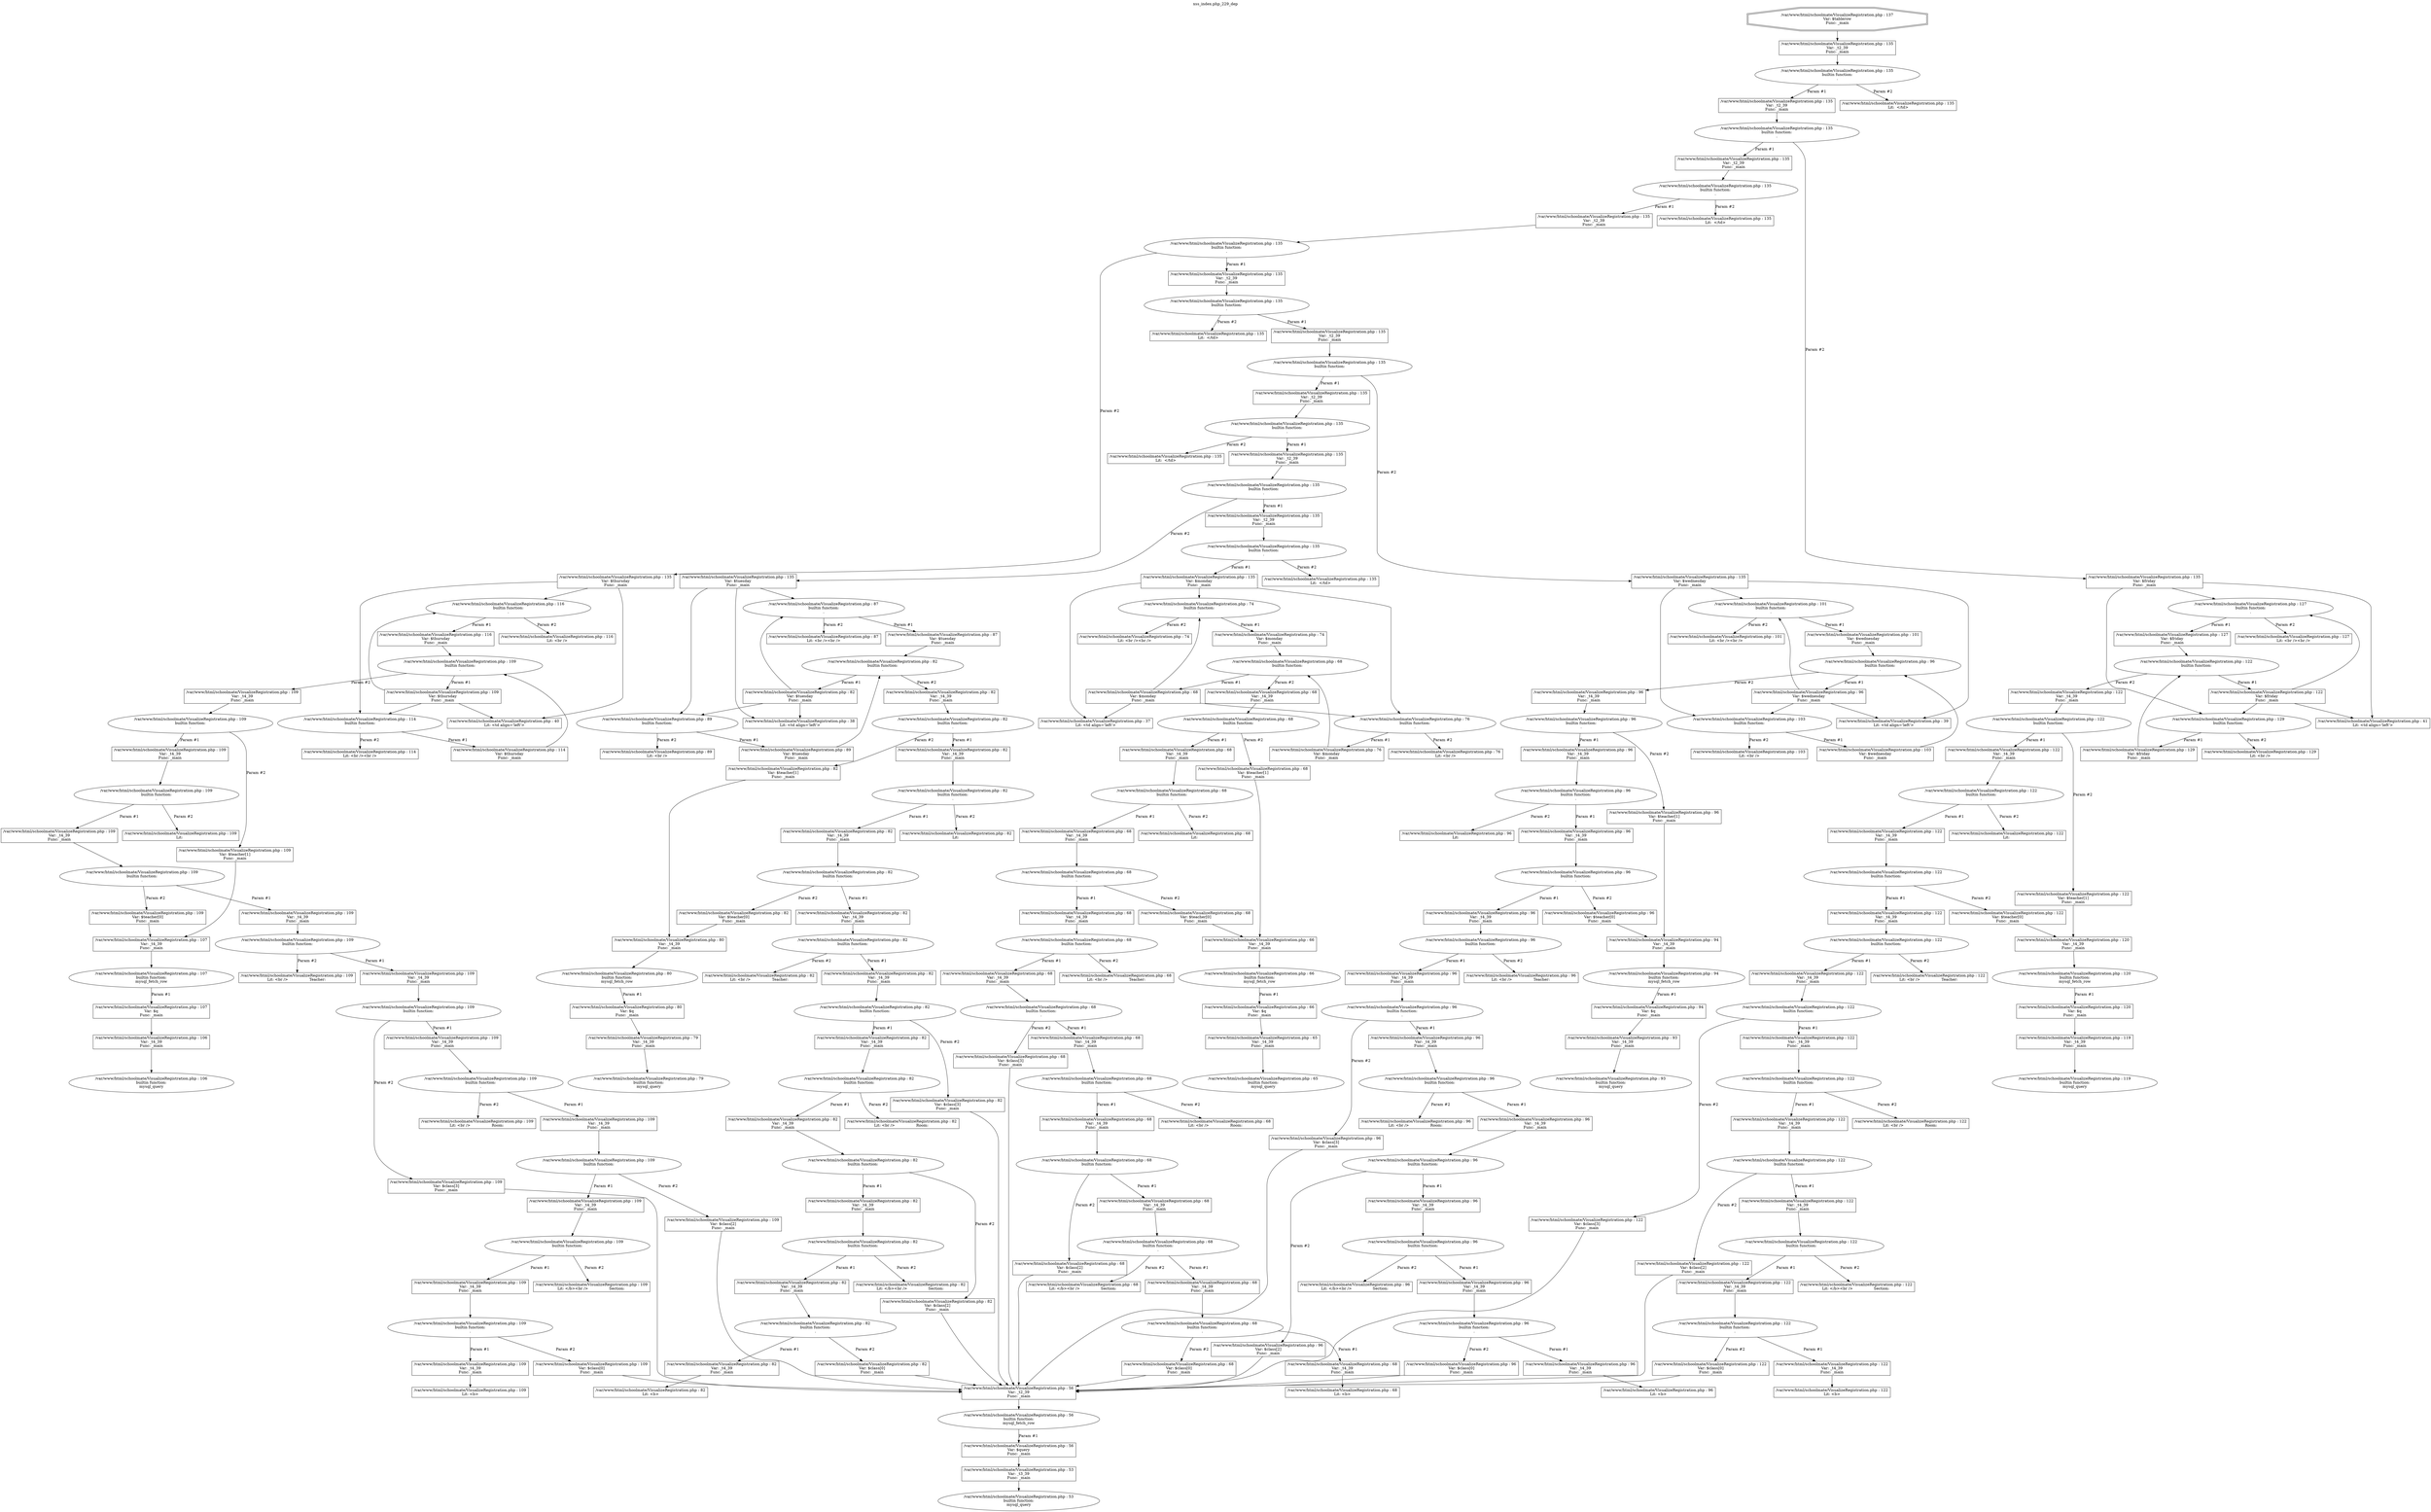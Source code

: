 digraph cfg {
  label="xss_index.php_229_dep";
  labelloc=t;
  n1 [shape=doubleoctagon, label="/var/www/html/schoolmate/VisualizeRegistration.php : 137\nVar: $tablerow\nFunc: _main\n"];
  n2 [shape=box, label="/var/www/html/schoolmate/VisualizeRegistration.php : 135\nVar: _t2_39\nFunc: _main\n"];
  n3 [shape=ellipse, label="/var/www/html/schoolmate/VisualizeRegistration.php : 135\nbuiltin function:\n.\n"];
  n4 [shape=box, label="/var/www/html/schoolmate/VisualizeRegistration.php : 135\nVar: _t2_39\nFunc: _main\n"];
  n5 [shape=ellipse, label="/var/www/html/schoolmate/VisualizeRegistration.php : 135\nbuiltin function:\n.\n"];
  n6 [shape=box, label="/var/www/html/schoolmate/VisualizeRegistration.php : 135\nVar: _t2_39\nFunc: _main\n"];
  n7 [shape=ellipse, label="/var/www/html/schoolmate/VisualizeRegistration.php : 135\nbuiltin function:\n.\n"];
  n8 [shape=box, label="/var/www/html/schoolmate/VisualizeRegistration.php : 135\nVar: _t2_39\nFunc: _main\n"];
  n9 [shape=ellipse, label="/var/www/html/schoolmate/VisualizeRegistration.php : 135\nbuiltin function:\n.\n"];
  n10 [shape=box, label="/var/www/html/schoolmate/VisualizeRegistration.php : 135\nVar: _t2_39\nFunc: _main\n"];
  n11 [shape=ellipse, label="/var/www/html/schoolmate/VisualizeRegistration.php : 135\nbuiltin function:\n.\n"];
  n12 [shape=box, label="/var/www/html/schoolmate/VisualizeRegistration.php : 135\nVar: _t2_39\nFunc: _main\n"];
  n13 [shape=ellipse, label="/var/www/html/schoolmate/VisualizeRegistration.php : 135\nbuiltin function:\n.\n"];
  n14 [shape=box, label="/var/www/html/schoolmate/VisualizeRegistration.php : 135\nVar: _t2_39\nFunc: _main\n"];
  n15 [shape=ellipse, label="/var/www/html/schoolmate/VisualizeRegistration.php : 135\nbuiltin function:\n.\n"];
  n16 [shape=box, label="/var/www/html/schoolmate/VisualizeRegistration.php : 135\nVar: _t2_39\nFunc: _main\n"];
  n17 [shape=ellipse, label="/var/www/html/schoolmate/VisualizeRegistration.php : 135\nbuiltin function:\n.\n"];
  n18 [shape=box, label="/var/www/html/schoolmate/VisualizeRegistration.php : 135\nVar: _t2_39\nFunc: _main\n"];
  n19 [shape=ellipse, label="/var/www/html/schoolmate/VisualizeRegistration.php : 135\nbuiltin function:\n.\n"];
  n20 [shape=box, label="/var/www/html/schoolmate/VisualizeRegistration.php : 135\nVar: $monday\nFunc: _main\n"];
  n21 [shape=ellipse, label="/var/www/html/schoolmate/VisualizeRegistration.php : 74\nbuiltin function:\n.\n"];
  n22 [shape=box, label="/var/www/html/schoolmate/VisualizeRegistration.php : 74\nVar: $monday\nFunc: _main\n"];
  n23 [shape=ellipse, label="/var/www/html/schoolmate/VisualizeRegistration.php : 68\nbuiltin function:\n.\n"];
  n24 [shape=box, label="/var/www/html/schoolmate/VisualizeRegistration.php : 68\nVar: $monday\nFunc: _main\n"];
  n25 [shape=box, label="/var/www/html/schoolmate/VisualizeRegistration.php : 37\nLit: <td align='left'>\n"];
  n26 [shape=ellipse, label="/var/www/html/schoolmate/VisualizeRegistration.php : 76\nbuiltin function:\n.\n"];
  n27 [shape=box, label="/var/www/html/schoolmate/VisualizeRegistration.php : 76\nVar: $monday\nFunc: _main\n"];
  n28 [shape=box, label="/var/www/html/schoolmate/VisualizeRegistration.php : 76\nLit: <br />\n"];
  n29 [shape=box, label="/var/www/html/schoolmate/VisualizeRegistration.php : 68\nVar: _t4_39\nFunc: _main\n"];
  n30 [shape=ellipse, label="/var/www/html/schoolmate/VisualizeRegistration.php : 68\nbuiltin function:\n.\n"];
  n31 [shape=box, label="/var/www/html/schoolmate/VisualizeRegistration.php : 68\nVar: _t4_39\nFunc: _main\n"];
  n32 [shape=ellipse, label="/var/www/html/schoolmate/VisualizeRegistration.php : 68\nbuiltin function:\n.\n"];
  n33 [shape=box, label="/var/www/html/schoolmate/VisualizeRegistration.php : 68\nVar: _t4_39\nFunc: _main\n"];
  n34 [shape=ellipse, label="/var/www/html/schoolmate/VisualizeRegistration.php : 68\nbuiltin function:\n.\n"];
  n35 [shape=box, label="/var/www/html/schoolmate/VisualizeRegistration.php : 68\nVar: _t4_39\nFunc: _main\n"];
  n36 [shape=ellipse, label="/var/www/html/schoolmate/VisualizeRegistration.php : 68\nbuiltin function:\n.\n"];
  n37 [shape=box, label="/var/www/html/schoolmate/VisualizeRegistration.php : 68\nVar: _t4_39\nFunc: _main\n"];
  n38 [shape=ellipse, label="/var/www/html/schoolmate/VisualizeRegistration.php : 68\nbuiltin function:\n.\n"];
  n39 [shape=box, label="/var/www/html/schoolmate/VisualizeRegistration.php : 68\nVar: _t4_39\nFunc: _main\n"];
  n40 [shape=ellipse, label="/var/www/html/schoolmate/VisualizeRegistration.php : 68\nbuiltin function:\n.\n"];
  n41 [shape=box, label="/var/www/html/schoolmate/VisualizeRegistration.php : 68\nVar: _t4_39\nFunc: _main\n"];
  n42 [shape=ellipse, label="/var/www/html/schoolmate/VisualizeRegistration.php : 68\nbuiltin function:\n.\n"];
  n43 [shape=box, label="/var/www/html/schoolmate/VisualizeRegistration.php : 68\nVar: _t4_39\nFunc: _main\n"];
  n44 [shape=ellipse, label="/var/www/html/schoolmate/VisualizeRegistration.php : 68\nbuiltin function:\n.\n"];
  n45 [shape=box, label="/var/www/html/schoolmate/VisualizeRegistration.php : 68\nVar: _t4_39\nFunc: _main\n"];
  n46 [shape=ellipse, label="/var/www/html/schoolmate/VisualizeRegistration.php : 68\nbuiltin function:\n.\n"];
  n47 [shape=box, label="/var/www/html/schoolmate/VisualizeRegistration.php : 68\nVar: _t4_39\nFunc: _main\n"];
  n48 [shape=box, label="/var/www/html/schoolmate/VisualizeRegistration.php : 68\nLit: <b>\n"];
  n49 [shape=box, label="/var/www/html/schoolmate/VisualizeRegistration.php : 68\nVar: $class[0]\nFunc: _main\n"];
  n50 [shape=box, label="/var/www/html/schoolmate/VisualizeRegistration.php : 56\nVar: _t2_39\nFunc: _main\n"];
  n51 [shape=ellipse, label="/var/www/html/schoolmate/VisualizeRegistration.php : 56\nbuiltin function:\nmysql_fetch_row\n"];
  n52 [shape=box, label="/var/www/html/schoolmate/VisualizeRegistration.php : 56\nVar: $query\nFunc: _main\n"];
  n53 [shape=box, label="/var/www/html/schoolmate/VisualizeRegistration.php : 53\nVar: _t3_39\nFunc: _main\n"];
  n54 [shape=ellipse, label="/var/www/html/schoolmate/VisualizeRegistration.php : 53\nbuiltin function:\nmysql_query\n"];
  n55 [shape=box, label="/var/www/html/schoolmate/VisualizeRegistration.php : 68\nLit: </b><br />		   Section: \n"];
  n56 [shape=box, label="/var/www/html/schoolmate/VisualizeRegistration.php : 68\nVar: $class[2]\nFunc: _main\n"];
  n57 [shape=box, label="/var/www/html/schoolmate/VisualizeRegistration.php : 68\nLit: <br />		   Room: \n"];
  n58 [shape=box, label="/var/www/html/schoolmate/VisualizeRegistration.php : 68\nVar: $class[3]\nFunc: _main\n"];
  n59 [shape=box, label="/var/www/html/schoolmate/VisualizeRegistration.php : 68\nLit: <br />		   Teacher: \n"];
  n60 [shape=box, label="/var/www/html/schoolmate/VisualizeRegistration.php : 68\nVar: $teacher[0]\nFunc: _main\n"];
  n61 [shape=box, label="/var/www/html/schoolmate/VisualizeRegistration.php : 66\nVar: _t4_39\nFunc: _main\n"];
  n62 [shape=ellipse, label="/var/www/html/schoolmate/VisualizeRegistration.php : 66\nbuiltin function:\nmysql_fetch_row\n"];
  n63 [shape=box, label="/var/www/html/schoolmate/VisualizeRegistration.php : 66\nVar: $q\nFunc: _main\n"];
  n64 [shape=box, label="/var/www/html/schoolmate/VisualizeRegistration.php : 65\nVar: _t4_39\nFunc: _main\n"];
  n65 [shape=ellipse, label="/var/www/html/schoolmate/VisualizeRegistration.php : 65\nbuiltin function:\nmysql_query\n"];
  n66 [shape=box, label="/var/www/html/schoolmate/VisualizeRegistration.php : 68\nLit:  \n"];
  n67 [shape=box, label="/var/www/html/schoolmate/VisualizeRegistration.php : 68\nVar: $teacher[1]\nFunc: _main\n"];
  n68 [shape=box, label="/var/www/html/schoolmate/VisualizeRegistration.php : 74\nLit: <br /><br />\n"];
  n69 [shape=box, label="/var/www/html/schoolmate/VisualizeRegistration.php : 135\nLit: &nbsp;</td>\n"];
  n70 [shape=box, label="/var/www/html/schoolmate/VisualizeRegistration.php : 135\nVar: $tuesday\nFunc: _main\n"];
  n71 [shape=ellipse, label="/var/www/html/schoolmate/VisualizeRegistration.php : 87\nbuiltin function:\n.\n"];
  n72 [shape=box, label="/var/www/html/schoolmate/VisualizeRegistration.php : 87\nVar: $tuesday\nFunc: _main\n"];
  n73 [shape=ellipse, label="/var/www/html/schoolmate/VisualizeRegistration.php : 82\nbuiltin function:\n.\n"];
  n74 [shape=box, label="/var/www/html/schoolmate/VisualizeRegistration.php : 82\nVar: $tuesday\nFunc: _main\n"];
  n75 [shape=ellipse, label="/var/www/html/schoolmate/VisualizeRegistration.php : 89\nbuiltin function:\n.\n"];
  n76 [shape=box, label="/var/www/html/schoolmate/VisualizeRegistration.php : 89\nVar: $tuesday\nFunc: _main\n"];
  n77 [shape=box, label="/var/www/html/schoolmate/VisualizeRegistration.php : 89\nLit: <br />\n"];
  n78 [shape=box, label="/var/www/html/schoolmate/VisualizeRegistration.php : 38\nLit: <td align='left'>\n"];
  n79 [shape=box, label="/var/www/html/schoolmate/VisualizeRegistration.php : 82\nVar: _t4_39\nFunc: _main\n"];
  n80 [shape=ellipse, label="/var/www/html/schoolmate/VisualizeRegistration.php : 82\nbuiltin function:\n.\n"];
  n81 [shape=box, label="/var/www/html/schoolmate/VisualizeRegistration.php : 82\nVar: _t4_39\nFunc: _main\n"];
  n82 [shape=ellipse, label="/var/www/html/schoolmate/VisualizeRegistration.php : 82\nbuiltin function:\n.\n"];
  n83 [shape=box, label="/var/www/html/schoolmate/VisualizeRegistration.php : 82\nVar: _t4_39\nFunc: _main\n"];
  n84 [shape=ellipse, label="/var/www/html/schoolmate/VisualizeRegistration.php : 82\nbuiltin function:\n.\n"];
  n85 [shape=box, label="/var/www/html/schoolmate/VisualizeRegistration.php : 82\nVar: _t4_39\nFunc: _main\n"];
  n86 [shape=ellipse, label="/var/www/html/schoolmate/VisualizeRegistration.php : 82\nbuiltin function:\n.\n"];
  n87 [shape=box, label="/var/www/html/schoolmate/VisualizeRegistration.php : 82\nVar: _t4_39\nFunc: _main\n"];
  n88 [shape=ellipse, label="/var/www/html/schoolmate/VisualizeRegistration.php : 82\nbuiltin function:\n.\n"];
  n89 [shape=box, label="/var/www/html/schoolmate/VisualizeRegistration.php : 82\nVar: _t4_39\nFunc: _main\n"];
  n90 [shape=ellipse, label="/var/www/html/schoolmate/VisualizeRegistration.php : 82\nbuiltin function:\n.\n"];
  n91 [shape=box, label="/var/www/html/schoolmate/VisualizeRegistration.php : 82\nVar: _t4_39\nFunc: _main\n"];
  n92 [shape=ellipse, label="/var/www/html/schoolmate/VisualizeRegistration.php : 82\nbuiltin function:\n.\n"];
  n93 [shape=box, label="/var/www/html/schoolmate/VisualizeRegistration.php : 82\nVar: _t4_39\nFunc: _main\n"];
  n94 [shape=ellipse, label="/var/www/html/schoolmate/VisualizeRegistration.php : 82\nbuiltin function:\n.\n"];
  n95 [shape=box, label="/var/www/html/schoolmate/VisualizeRegistration.php : 82\nVar: _t4_39\nFunc: _main\n"];
  n96 [shape=ellipse, label="/var/www/html/schoolmate/VisualizeRegistration.php : 82\nbuiltin function:\n.\n"];
  n97 [shape=box, label="/var/www/html/schoolmate/VisualizeRegistration.php : 82\nVar: _t4_39\nFunc: _main\n"];
  n98 [shape=box, label="/var/www/html/schoolmate/VisualizeRegistration.php : 82\nLit: <b>\n"];
  n99 [shape=box, label="/var/www/html/schoolmate/VisualizeRegistration.php : 82\nVar: $class[0]\nFunc: _main\n"];
  n100 [shape=box, label="/var/www/html/schoolmate/VisualizeRegistration.php : 82\nLit: </b><br />		   Section: \n"];
  n101 [shape=box, label="/var/www/html/schoolmate/VisualizeRegistration.php : 82\nVar: $class[2]\nFunc: _main\n"];
  n102 [shape=box, label="/var/www/html/schoolmate/VisualizeRegistration.php : 82\nLit: <br />		   Room: \n"];
  n103 [shape=box, label="/var/www/html/schoolmate/VisualizeRegistration.php : 82\nVar: $class[3]\nFunc: _main\n"];
  n104 [shape=box, label="/var/www/html/schoolmate/VisualizeRegistration.php : 82\nLit: <br />		   Teacher: \n"];
  n105 [shape=box, label="/var/www/html/schoolmate/VisualizeRegistration.php : 82\nVar: $teacher[0]\nFunc: _main\n"];
  n106 [shape=box, label="/var/www/html/schoolmate/VisualizeRegistration.php : 80\nVar: _t4_39\nFunc: _main\n"];
  n107 [shape=ellipse, label="/var/www/html/schoolmate/VisualizeRegistration.php : 80\nbuiltin function:\nmysql_fetch_row\n"];
  n108 [shape=box, label="/var/www/html/schoolmate/VisualizeRegistration.php : 80\nVar: $q\nFunc: _main\n"];
  n109 [shape=box, label="/var/www/html/schoolmate/VisualizeRegistration.php : 79\nVar: _t4_39\nFunc: _main\n"];
  n110 [shape=ellipse, label="/var/www/html/schoolmate/VisualizeRegistration.php : 79\nbuiltin function:\nmysql_query\n"];
  n111 [shape=box, label="/var/www/html/schoolmate/VisualizeRegistration.php : 82\nLit:  \n"];
  n112 [shape=box, label="/var/www/html/schoolmate/VisualizeRegistration.php : 82\nVar: $teacher[1]\nFunc: _main\n"];
  n113 [shape=box, label="/var/www/html/schoolmate/VisualizeRegistration.php : 87\nLit: <br /><br />\n"];
  n114 [shape=box, label="/var/www/html/schoolmate/VisualizeRegistration.php : 135\nLit: &nbsp;</td>\n"];
  n115 [shape=box, label="/var/www/html/schoolmate/VisualizeRegistration.php : 135\nVar: $wednesday\nFunc: _main\n"];
  n116 [shape=box, label="/var/www/html/schoolmate/VisualizeRegistration.php : 39\nLit: <td align='left'>\n"];
  n117 [shape=ellipse, label="/var/www/html/schoolmate/VisualizeRegistration.php : 101\nbuiltin function:\n.\n"];
  n118 [shape=box, label="/var/www/html/schoolmate/VisualizeRegistration.php : 101\nVar: $wednesday\nFunc: _main\n"];
  n119 [shape=ellipse, label="/var/www/html/schoolmate/VisualizeRegistration.php : 96\nbuiltin function:\n.\n"];
  n120 [shape=box, label="/var/www/html/schoolmate/VisualizeRegistration.php : 96\nVar: $wednesday\nFunc: _main\n"];
  n121 [shape=ellipse, label="/var/www/html/schoolmate/VisualizeRegistration.php : 103\nbuiltin function:\n.\n"];
  n122 [shape=box, label="/var/www/html/schoolmate/VisualizeRegistration.php : 103\nVar: $wednesday\nFunc: _main\n"];
  n123 [shape=box, label="/var/www/html/schoolmate/VisualizeRegistration.php : 103\nLit: <br />\n"];
  n124 [shape=box, label="/var/www/html/schoolmate/VisualizeRegistration.php : 96\nVar: _t4_39\nFunc: _main\n"];
  n125 [shape=ellipse, label="/var/www/html/schoolmate/VisualizeRegistration.php : 96\nbuiltin function:\n.\n"];
  n126 [shape=box, label="/var/www/html/schoolmate/VisualizeRegistration.php : 96\nVar: _t4_39\nFunc: _main\n"];
  n127 [shape=ellipse, label="/var/www/html/schoolmate/VisualizeRegistration.php : 96\nbuiltin function:\n.\n"];
  n128 [shape=box, label="/var/www/html/schoolmate/VisualizeRegistration.php : 96\nVar: _t4_39\nFunc: _main\n"];
  n129 [shape=ellipse, label="/var/www/html/schoolmate/VisualizeRegistration.php : 96\nbuiltin function:\n.\n"];
  n130 [shape=box, label="/var/www/html/schoolmate/VisualizeRegistration.php : 96\nVar: _t4_39\nFunc: _main\n"];
  n131 [shape=ellipse, label="/var/www/html/schoolmate/VisualizeRegistration.php : 96\nbuiltin function:\n.\n"];
  n132 [shape=box, label="/var/www/html/schoolmate/VisualizeRegistration.php : 96\nVar: _t4_39\nFunc: _main\n"];
  n133 [shape=ellipse, label="/var/www/html/schoolmate/VisualizeRegistration.php : 96\nbuiltin function:\n.\n"];
  n134 [shape=box, label="/var/www/html/schoolmate/VisualizeRegistration.php : 96\nVar: _t4_39\nFunc: _main\n"];
  n135 [shape=ellipse, label="/var/www/html/schoolmate/VisualizeRegistration.php : 96\nbuiltin function:\n.\n"];
  n136 [shape=box, label="/var/www/html/schoolmate/VisualizeRegistration.php : 96\nVar: _t4_39\nFunc: _main\n"];
  n137 [shape=ellipse, label="/var/www/html/schoolmate/VisualizeRegistration.php : 96\nbuiltin function:\n.\n"];
  n138 [shape=box, label="/var/www/html/schoolmate/VisualizeRegistration.php : 96\nVar: _t4_39\nFunc: _main\n"];
  n139 [shape=ellipse, label="/var/www/html/schoolmate/VisualizeRegistration.php : 96\nbuiltin function:\n.\n"];
  n140 [shape=box, label="/var/www/html/schoolmate/VisualizeRegistration.php : 96\nVar: _t4_39\nFunc: _main\n"];
  n141 [shape=ellipse, label="/var/www/html/schoolmate/VisualizeRegistration.php : 96\nbuiltin function:\n.\n"];
  n142 [shape=box, label="/var/www/html/schoolmate/VisualizeRegistration.php : 96\nVar: _t4_39\nFunc: _main\n"];
  n143 [shape=box, label="/var/www/html/schoolmate/VisualizeRegistration.php : 96\nLit: <b>\n"];
  n144 [shape=box, label="/var/www/html/schoolmate/VisualizeRegistration.php : 96\nVar: $class[0]\nFunc: _main\n"];
  n145 [shape=box, label="/var/www/html/schoolmate/VisualizeRegistration.php : 96\nLit: </b><br />		   Section: \n"];
  n146 [shape=box, label="/var/www/html/schoolmate/VisualizeRegistration.php : 96\nVar: $class[2]\nFunc: _main\n"];
  n147 [shape=box, label="/var/www/html/schoolmate/VisualizeRegistration.php : 96\nLit: <br />		   Room: \n"];
  n148 [shape=box, label="/var/www/html/schoolmate/VisualizeRegistration.php : 96\nVar: $class[3]\nFunc: _main\n"];
  n149 [shape=box, label="/var/www/html/schoolmate/VisualizeRegistration.php : 96\nLit: <br />		   Teacher: \n"];
  n150 [shape=box, label="/var/www/html/schoolmate/VisualizeRegistration.php : 96\nVar: $teacher[0]\nFunc: _main\n"];
  n151 [shape=box, label="/var/www/html/schoolmate/VisualizeRegistration.php : 94\nVar: _t4_39\nFunc: _main\n"];
  n152 [shape=ellipse, label="/var/www/html/schoolmate/VisualizeRegistration.php : 94\nbuiltin function:\nmysql_fetch_row\n"];
  n153 [shape=box, label="/var/www/html/schoolmate/VisualizeRegistration.php : 94\nVar: $q\nFunc: _main\n"];
  n154 [shape=box, label="/var/www/html/schoolmate/VisualizeRegistration.php : 93\nVar: _t4_39\nFunc: _main\n"];
  n155 [shape=ellipse, label="/var/www/html/schoolmate/VisualizeRegistration.php : 93\nbuiltin function:\nmysql_query\n"];
  n156 [shape=box, label="/var/www/html/schoolmate/VisualizeRegistration.php : 96\nLit:  \n"];
  n157 [shape=box, label="/var/www/html/schoolmate/VisualizeRegistration.php : 96\nVar: $teacher[1]\nFunc: _main\n"];
  n158 [shape=box, label="/var/www/html/schoolmate/VisualizeRegistration.php : 101\nLit: <br /><br />\n"];
  n159 [shape=box, label="/var/www/html/schoolmate/VisualizeRegistration.php : 135\nLit: &nbsp;</td>\n"];
  n160 [shape=box, label="/var/www/html/schoolmate/VisualizeRegistration.php : 135\nVar: $thursday\nFunc: _main\n"];
  n161 [shape=ellipse, label="/var/www/html/schoolmate/VisualizeRegistration.php : 116\nbuiltin function:\n.\n"];
  n162 [shape=box, label="/var/www/html/schoolmate/VisualizeRegistration.php : 116\nVar: $thursday\nFunc: _main\n"];
  n163 [shape=ellipse, label="/var/www/html/schoolmate/VisualizeRegistration.php : 109\nbuiltin function:\n.\n"];
  n164 [shape=box, label="/var/www/html/schoolmate/VisualizeRegistration.php : 109\nVar: $thursday\nFunc: _main\n"];
  n165 [shape=box, label="/var/www/html/schoolmate/VisualizeRegistration.php : 40\nLit: <td align='left'>\n"];
  n166 [shape=ellipse, label="/var/www/html/schoolmate/VisualizeRegistration.php : 114\nbuiltin function:\n.\n"];
  n167 [shape=box, label="/var/www/html/schoolmate/VisualizeRegistration.php : 114\nVar: $thursday\nFunc: _main\n"];
  n168 [shape=box, label="/var/www/html/schoolmate/VisualizeRegistration.php : 114\nLit: <br /><br />\n"];
  n169 [shape=box, label="/var/www/html/schoolmate/VisualizeRegistration.php : 109\nVar: _t4_39\nFunc: _main\n"];
  n170 [shape=ellipse, label="/var/www/html/schoolmate/VisualizeRegistration.php : 109\nbuiltin function:\n.\n"];
  n171 [shape=box, label="/var/www/html/schoolmate/VisualizeRegistration.php : 109\nVar: _t4_39\nFunc: _main\n"];
  n172 [shape=ellipse, label="/var/www/html/schoolmate/VisualizeRegistration.php : 109\nbuiltin function:\n.\n"];
  n173 [shape=box, label="/var/www/html/schoolmate/VisualizeRegistration.php : 109\nVar: _t4_39\nFunc: _main\n"];
  n174 [shape=ellipse, label="/var/www/html/schoolmate/VisualizeRegistration.php : 109\nbuiltin function:\n.\n"];
  n175 [shape=box, label="/var/www/html/schoolmate/VisualizeRegistration.php : 109\nVar: _t4_39\nFunc: _main\n"];
  n176 [shape=ellipse, label="/var/www/html/schoolmate/VisualizeRegistration.php : 109\nbuiltin function:\n.\n"];
  n177 [shape=box, label="/var/www/html/schoolmate/VisualizeRegistration.php : 109\nVar: _t4_39\nFunc: _main\n"];
  n178 [shape=ellipse, label="/var/www/html/schoolmate/VisualizeRegistration.php : 109\nbuiltin function:\n.\n"];
  n179 [shape=box, label="/var/www/html/schoolmate/VisualizeRegistration.php : 109\nVar: _t4_39\nFunc: _main\n"];
  n180 [shape=ellipse, label="/var/www/html/schoolmate/VisualizeRegistration.php : 109\nbuiltin function:\n.\n"];
  n181 [shape=box, label="/var/www/html/schoolmate/VisualizeRegistration.php : 109\nVar: _t4_39\nFunc: _main\n"];
  n182 [shape=ellipse, label="/var/www/html/schoolmate/VisualizeRegistration.php : 109\nbuiltin function:\n.\n"];
  n183 [shape=box, label="/var/www/html/schoolmate/VisualizeRegistration.php : 109\nVar: _t4_39\nFunc: _main\n"];
  n184 [shape=ellipse, label="/var/www/html/schoolmate/VisualizeRegistration.php : 109\nbuiltin function:\n.\n"];
  n185 [shape=box, label="/var/www/html/schoolmate/VisualizeRegistration.php : 109\nVar: _t4_39\nFunc: _main\n"];
  n186 [shape=ellipse, label="/var/www/html/schoolmate/VisualizeRegistration.php : 109\nbuiltin function:\n.\n"];
  n187 [shape=box, label="/var/www/html/schoolmate/VisualizeRegistration.php : 109\nVar: _t4_39\nFunc: _main\n"];
  n188 [shape=box, label="/var/www/html/schoolmate/VisualizeRegistration.php : 109\nLit: <b>\n"];
  n189 [shape=box, label="/var/www/html/schoolmate/VisualizeRegistration.php : 109\nVar: $class[0]\nFunc: _main\n"];
  n190 [shape=box, label="/var/www/html/schoolmate/VisualizeRegistration.php : 109\nLit: </b><br />		   Section: \n"];
  n191 [shape=box, label="/var/www/html/schoolmate/VisualizeRegistration.php : 109\nVar: $class[2]\nFunc: _main\n"];
  n192 [shape=box, label="/var/www/html/schoolmate/VisualizeRegistration.php : 109\nLit: <br />		   Room: \n"];
  n193 [shape=box, label="/var/www/html/schoolmate/VisualizeRegistration.php : 109\nVar: $class[3]\nFunc: _main\n"];
  n194 [shape=box, label="/var/www/html/schoolmate/VisualizeRegistration.php : 109\nLit: <br />		   Teacher: \n"];
  n195 [shape=box, label="/var/www/html/schoolmate/VisualizeRegistration.php : 109\nVar: $teacher[0]\nFunc: _main\n"];
  n196 [shape=box, label="/var/www/html/schoolmate/VisualizeRegistration.php : 107\nVar: _t4_39\nFunc: _main\n"];
  n197 [shape=ellipse, label="/var/www/html/schoolmate/VisualizeRegistration.php : 107\nbuiltin function:\nmysql_fetch_row\n"];
  n198 [shape=box, label="/var/www/html/schoolmate/VisualizeRegistration.php : 107\nVar: $q\nFunc: _main\n"];
  n199 [shape=box, label="/var/www/html/schoolmate/VisualizeRegistration.php : 106\nVar: _t4_39\nFunc: _main\n"];
  n200 [shape=ellipse, label="/var/www/html/schoolmate/VisualizeRegistration.php : 106\nbuiltin function:\nmysql_query\n"];
  n201 [shape=box, label="/var/www/html/schoolmate/VisualizeRegistration.php : 109\nLit:  \n"];
  n202 [shape=box, label="/var/www/html/schoolmate/VisualizeRegistration.php : 109\nVar: $teacher[1]\nFunc: _main\n"];
  n203 [shape=box, label="/var/www/html/schoolmate/VisualizeRegistration.php : 116\nLit: <br />\n"];
  n204 [shape=box, label="/var/www/html/schoolmate/VisualizeRegistration.php : 135\nLit: &nbsp;</td>\n"];
  n205 [shape=box, label="/var/www/html/schoolmate/VisualizeRegistration.php : 135\nVar: $friday\nFunc: _main\n"];
  n206 [shape=ellipse, label="/var/www/html/schoolmate/VisualizeRegistration.php : 127\nbuiltin function:\n.\n"];
  n207 [shape=box, label="/var/www/html/schoolmate/VisualizeRegistration.php : 127\nVar: $friday\nFunc: _main\n"];
  n208 [shape=ellipse, label="/var/www/html/schoolmate/VisualizeRegistration.php : 122\nbuiltin function:\n.\n"];
  n209 [shape=box, label="/var/www/html/schoolmate/VisualizeRegistration.php : 122\nVar: $friday\nFunc: _main\n"];
  n210 [shape=ellipse, label="/var/www/html/schoolmate/VisualizeRegistration.php : 129\nbuiltin function:\n.\n"];
  n211 [shape=box, label="/var/www/html/schoolmate/VisualizeRegistration.php : 129\nVar: $friday\nFunc: _main\n"];
  n212 [shape=box, label="/var/www/html/schoolmate/VisualizeRegistration.php : 129\nLit: <br />\n"];
  n213 [shape=box, label="/var/www/html/schoolmate/VisualizeRegistration.php : 41\nLit: <td align='left'>\n"];
  n214 [shape=box, label="/var/www/html/schoolmate/VisualizeRegistration.php : 122\nVar: _t4_39\nFunc: _main\n"];
  n215 [shape=ellipse, label="/var/www/html/schoolmate/VisualizeRegistration.php : 122\nbuiltin function:\n.\n"];
  n216 [shape=box, label="/var/www/html/schoolmate/VisualizeRegistration.php : 122\nVar: _t4_39\nFunc: _main\n"];
  n217 [shape=ellipse, label="/var/www/html/schoolmate/VisualizeRegistration.php : 122\nbuiltin function:\n.\n"];
  n218 [shape=box, label="/var/www/html/schoolmate/VisualizeRegistration.php : 122\nVar: _t4_39\nFunc: _main\n"];
  n219 [shape=ellipse, label="/var/www/html/schoolmate/VisualizeRegistration.php : 122\nbuiltin function:\n.\n"];
  n220 [shape=box, label="/var/www/html/schoolmate/VisualizeRegistration.php : 122\nVar: _t4_39\nFunc: _main\n"];
  n221 [shape=ellipse, label="/var/www/html/schoolmate/VisualizeRegistration.php : 122\nbuiltin function:\n.\n"];
  n222 [shape=box, label="/var/www/html/schoolmate/VisualizeRegistration.php : 122\nVar: _t4_39\nFunc: _main\n"];
  n223 [shape=ellipse, label="/var/www/html/schoolmate/VisualizeRegistration.php : 122\nbuiltin function:\n.\n"];
  n224 [shape=box, label="/var/www/html/schoolmate/VisualizeRegistration.php : 122\nVar: _t4_39\nFunc: _main\n"];
  n225 [shape=ellipse, label="/var/www/html/schoolmate/VisualizeRegistration.php : 122\nbuiltin function:\n.\n"];
  n226 [shape=box, label="/var/www/html/schoolmate/VisualizeRegistration.php : 122\nVar: _t4_39\nFunc: _main\n"];
  n227 [shape=ellipse, label="/var/www/html/schoolmate/VisualizeRegistration.php : 122\nbuiltin function:\n.\n"];
  n228 [shape=box, label="/var/www/html/schoolmate/VisualizeRegistration.php : 122\nVar: _t4_39\nFunc: _main\n"];
  n229 [shape=ellipse, label="/var/www/html/schoolmate/VisualizeRegistration.php : 122\nbuiltin function:\n.\n"];
  n230 [shape=box, label="/var/www/html/schoolmate/VisualizeRegistration.php : 122\nVar: _t4_39\nFunc: _main\n"];
  n231 [shape=ellipse, label="/var/www/html/schoolmate/VisualizeRegistration.php : 122\nbuiltin function:\n.\n"];
  n232 [shape=box, label="/var/www/html/schoolmate/VisualizeRegistration.php : 122\nVar: _t4_39\nFunc: _main\n"];
  n233 [shape=box, label="/var/www/html/schoolmate/VisualizeRegistration.php : 122\nLit: <b>\n"];
  n234 [shape=box, label="/var/www/html/schoolmate/VisualizeRegistration.php : 122\nVar: $class[0]\nFunc: _main\n"];
  n235 [shape=box, label="/var/www/html/schoolmate/VisualizeRegistration.php : 122\nLit: </b><br />		   Section: \n"];
  n236 [shape=box, label="/var/www/html/schoolmate/VisualizeRegistration.php : 122\nVar: $class[2]\nFunc: _main\n"];
  n237 [shape=box, label="/var/www/html/schoolmate/VisualizeRegistration.php : 122\nLit: <br />		   Room: \n"];
  n238 [shape=box, label="/var/www/html/schoolmate/VisualizeRegistration.php : 122\nVar: $class[3]\nFunc: _main\n"];
  n239 [shape=box, label="/var/www/html/schoolmate/VisualizeRegistration.php : 122\nLit: <br />		   Teacher: \n"];
  n240 [shape=box, label="/var/www/html/schoolmate/VisualizeRegistration.php : 122\nVar: $teacher[0]\nFunc: _main\n"];
  n241 [shape=box, label="/var/www/html/schoolmate/VisualizeRegistration.php : 120\nVar: _t4_39\nFunc: _main\n"];
  n242 [shape=ellipse, label="/var/www/html/schoolmate/VisualizeRegistration.php : 120\nbuiltin function:\nmysql_fetch_row\n"];
  n243 [shape=box, label="/var/www/html/schoolmate/VisualizeRegistration.php : 120\nVar: $q\nFunc: _main\n"];
  n244 [shape=box, label="/var/www/html/schoolmate/VisualizeRegistration.php : 119\nVar: _t4_39\nFunc: _main\n"];
  n245 [shape=ellipse, label="/var/www/html/schoolmate/VisualizeRegistration.php : 119\nbuiltin function:\nmysql_query\n"];
  n246 [shape=box, label="/var/www/html/schoolmate/VisualizeRegistration.php : 122\nLit:  \n"];
  n247 [shape=box, label="/var/www/html/schoolmate/VisualizeRegistration.php : 122\nVar: $teacher[1]\nFunc: _main\n"];
  n248 [shape=box, label="/var/www/html/schoolmate/VisualizeRegistration.php : 127\nLit: <br /><br />\n"];
  n249 [shape=box, label="/var/www/html/schoolmate/VisualizeRegistration.php : 135\nLit: &nbsp;</td>\n"];
  n2 -> n3;
  n4 -> n5;
  n6 -> n7;
  n8 -> n9;
  n10 -> n11;
  n12 -> n13;
  n14 -> n15;
  n16 -> n17;
  n18 -> n19;
  n20 -> n21;
  n20 -> n25;
  n20 -> n26;
  n22 -> n23;
  n24 -> n21;
  n24 -> n25;
  n24 -> n26;
  n27 -> n23;
  n26 -> n27[label="Param #1"];
  n26 -> n28[label="Param #2"];
  n23 -> n24[label="Param #1"];
  n23 -> n29[label="Param #2"];
  n29 -> n30;
  n31 -> n32;
  n33 -> n34;
  n35 -> n36;
  n37 -> n38;
  n39 -> n40;
  n41 -> n42;
  n43 -> n44;
  n45 -> n46;
  n47 -> n48;
  n46 -> n47[label="Param #1"];
  n46 -> n49[label="Param #2"];
  n50 -> n51;
  n53 -> n54;
  n52 -> n53;
  n51 -> n52[label="Param #1"];
  n49 -> n50;
  n44 -> n45[label="Param #1"];
  n44 -> n55[label="Param #2"];
  n42 -> n43[label="Param #1"];
  n42 -> n56[label="Param #2"];
  n56 -> n50;
  n40 -> n41[label="Param #1"];
  n40 -> n57[label="Param #2"];
  n38 -> n39[label="Param #1"];
  n38 -> n58[label="Param #2"];
  n58 -> n50;
  n36 -> n37[label="Param #1"];
  n36 -> n59[label="Param #2"];
  n34 -> n35[label="Param #1"];
  n34 -> n60[label="Param #2"];
  n61 -> n62;
  n64 -> n65;
  n63 -> n64;
  n62 -> n63[label="Param #1"];
  n60 -> n61;
  n32 -> n33[label="Param #1"];
  n32 -> n66[label="Param #2"];
  n30 -> n31[label="Param #1"];
  n30 -> n67[label="Param #2"];
  n67 -> n61;
  n21 -> n22[label="Param #1"];
  n21 -> n68[label="Param #2"];
  n19 -> n20[label="Param #1"];
  n19 -> n69[label="Param #2"];
  n17 -> n18[label="Param #1"];
  n17 -> n70[label="Param #2"];
  n70 -> n71;
  n70 -> n75;
  n70 -> n78;
  n72 -> n73;
  n74 -> n71;
  n74 -> n75;
  n74 -> n78;
  n76 -> n73;
  n75 -> n76[label="Param #1"];
  n75 -> n77[label="Param #2"];
  n73 -> n74[label="Param #1"];
  n73 -> n79[label="Param #2"];
  n79 -> n80;
  n81 -> n82;
  n83 -> n84;
  n85 -> n86;
  n87 -> n88;
  n89 -> n90;
  n91 -> n92;
  n93 -> n94;
  n95 -> n96;
  n97 -> n98;
  n96 -> n97[label="Param #1"];
  n96 -> n99[label="Param #2"];
  n99 -> n50;
  n94 -> n95[label="Param #1"];
  n94 -> n100[label="Param #2"];
  n92 -> n93[label="Param #1"];
  n92 -> n101[label="Param #2"];
  n101 -> n50;
  n90 -> n91[label="Param #1"];
  n90 -> n102[label="Param #2"];
  n88 -> n89[label="Param #1"];
  n88 -> n103[label="Param #2"];
  n103 -> n50;
  n86 -> n87[label="Param #1"];
  n86 -> n104[label="Param #2"];
  n84 -> n85[label="Param #1"];
  n84 -> n105[label="Param #2"];
  n106 -> n107;
  n109 -> n110;
  n108 -> n109;
  n107 -> n108[label="Param #1"];
  n105 -> n106;
  n82 -> n83[label="Param #1"];
  n82 -> n111[label="Param #2"];
  n80 -> n81[label="Param #1"];
  n80 -> n112[label="Param #2"];
  n112 -> n106;
  n71 -> n72[label="Param #1"];
  n71 -> n113[label="Param #2"];
  n15 -> n16[label="Param #1"];
  n15 -> n114[label="Param #2"];
  n13 -> n14[label="Param #1"];
  n13 -> n115[label="Param #2"];
  n115 -> n116;
  n115 -> n117;
  n115 -> n121;
  n118 -> n119;
  n120 -> n116;
  n120 -> n117;
  n120 -> n121;
  n122 -> n119;
  n121 -> n122[label="Param #1"];
  n121 -> n123[label="Param #2"];
  n119 -> n120[label="Param #1"];
  n119 -> n124[label="Param #2"];
  n124 -> n125;
  n126 -> n127;
  n128 -> n129;
  n130 -> n131;
  n132 -> n133;
  n134 -> n135;
  n136 -> n137;
  n138 -> n139;
  n140 -> n141;
  n142 -> n143;
  n141 -> n142[label="Param #1"];
  n141 -> n144[label="Param #2"];
  n144 -> n50;
  n139 -> n140[label="Param #1"];
  n139 -> n145[label="Param #2"];
  n137 -> n138[label="Param #1"];
  n137 -> n146[label="Param #2"];
  n146 -> n50;
  n135 -> n136[label="Param #1"];
  n135 -> n147[label="Param #2"];
  n133 -> n134[label="Param #1"];
  n133 -> n148[label="Param #2"];
  n148 -> n50;
  n131 -> n132[label="Param #1"];
  n131 -> n149[label="Param #2"];
  n129 -> n130[label="Param #1"];
  n129 -> n150[label="Param #2"];
  n151 -> n152;
  n154 -> n155;
  n153 -> n154;
  n152 -> n153[label="Param #1"];
  n150 -> n151;
  n127 -> n128[label="Param #1"];
  n127 -> n156[label="Param #2"];
  n125 -> n126[label="Param #1"];
  n125 -> n157[label="Param #2"];
  n157 -> n151;
  n117 -> n118[label="Param #1"];
  n117 -> n158[label="Param #2"];
  n11 -> n12[label="Param #1"];
  n11 -> n159[label="Param #2"];
  n9 -> n10[label="Param #1"];
  n9 -> n160[label="Param #2"];
  n160 -> n161;
  n160 -> n165;
  n160 -> n166;
  n162 -> n163;
  n164 -> n161;
  n164 -> n165;
  n164 -> n166;
  n167 -> n163;
  n166 -> n167[label="Param #1"];
  n166 -> n168[label="Param #2"];
  n163 -> n164[label="Param #1"];
  n163 -> n169[label="Param #2"];
  n169 -> n170;
  n171 -> n172;
  n173 -> n174;
  n175 -> n176;
  n177 -> n178;
  n179 -> n180;
  n181 -> n182;
  n183 -> n184;
  n185 -> n186;
  n187 -> n188;
  n186 -> n187[label="Param #1"];
  n186 -> n189[label="Param #2"];
  n189 -> n50;
  n184 -> n185[label="Param #1"];
  n184 -> n190[label="Param #2"];
  n182 -> n183[label="Param #1"];
  n182 -> n191[label="Param #2"];
  n191 -> n50;
  n180 -> n181[label="Param #1"];
  n180 -> n192[label="Param #2"];
  n178 -> n179[label="Param #1"];
  n178 -> n193[label="Param #2"];
  n193 -> n50;
  n176 -> n177[label="Param #1"];
  n176 -> n194[label="Param #2"];
  n174 -> n175[label="Param #1"];
  n174 -> n195[label="Param #2"];
  n196 -> n197;
  n199 -> n200;
  n198 -> n199;
  n197 -> n198[label="Param #1"];
  n195 -> n196;
  n172 -> n173[label="Param #1"];
  n172 -> n201[label="Param #2"];
  n170 -> n171[label="Param #1"];
  n170 -> n202[label="Param #2"];
  n202 -> n196;
  n161 -> n162[label="Param #1"];
  n161 -> n203[label="Param #2"];
  n7 -> n8[label="Param #1"];
  n7 -> n204[label="Param #2"];
  n5 -> n6[label="Param #1"];
  n5 -> n205[label="Param #2"];
  n205 -> n206;
  n205 -> n210;
  n205 -> n213;
  n207 -> n208;
  n209 -> n206;
  n209 -> n210;
  n209 -> n213;
  n211 -> n208;
  n210 -> n211[label="Param #1"];
  n210 -> n212[label="Param #2"];
  n208 -> n209[label="Param #1"];
  n208 -> n214[label="Param #2"];
  n214 -> n215;
  n216 -> n217;
  n218 -> n219;
  n220 -> n221;
  n222 -> n223;
  n224 -> n225;
  n226 -> n227;
  n228 -> n229;
  n230 -> n231;
  n232 -> n233;
  n231 -> n232[label="Param #1"];
  n231 -> n234[label="Param #2"];
  n234 -> n50;
  n229 -> n230[label="Param #1"];
  n229 -> n235[label="Param #2"];
  n227 -> n228[label="Param #1"];
  n227 -> n236[label="Param #2"];
  n236 -> n50;
  n225 -> n226[label="Param #1"];
  n225 -> n237[label="Param #2"];
  n223 -> n224[label="Param #1"];
  n223 -> n238[label="Param #2"];
  n238 -> n50;
  n221 -> n222[label="Param #1"];
  n221 -> n239[label="Param #2"];
  n219 -> n220[label="Param #1"];
  n219 -> n240[label="Param #2"];
  n241 -> n242;
  n244 -> n245;
  n243 -> n244;
  n242 -> n243[label="Param #1"];
  n240 -> n241;
  n217 -> n218[label="Param #1"];
  n217 -> n246[label="Param #2"];
  n215 -> n216[label="Param #1"];
  n215 -> n247[label="Param #2"];
  n247 -> n241;
  n206 -> n207[label="Param #1"];
  n206 -> n248[label="Param #2"];
  n3 -> n4[label="Param #1"];
  n3 -> n249[label="Param #2"];
  n1 -> n2;
}
